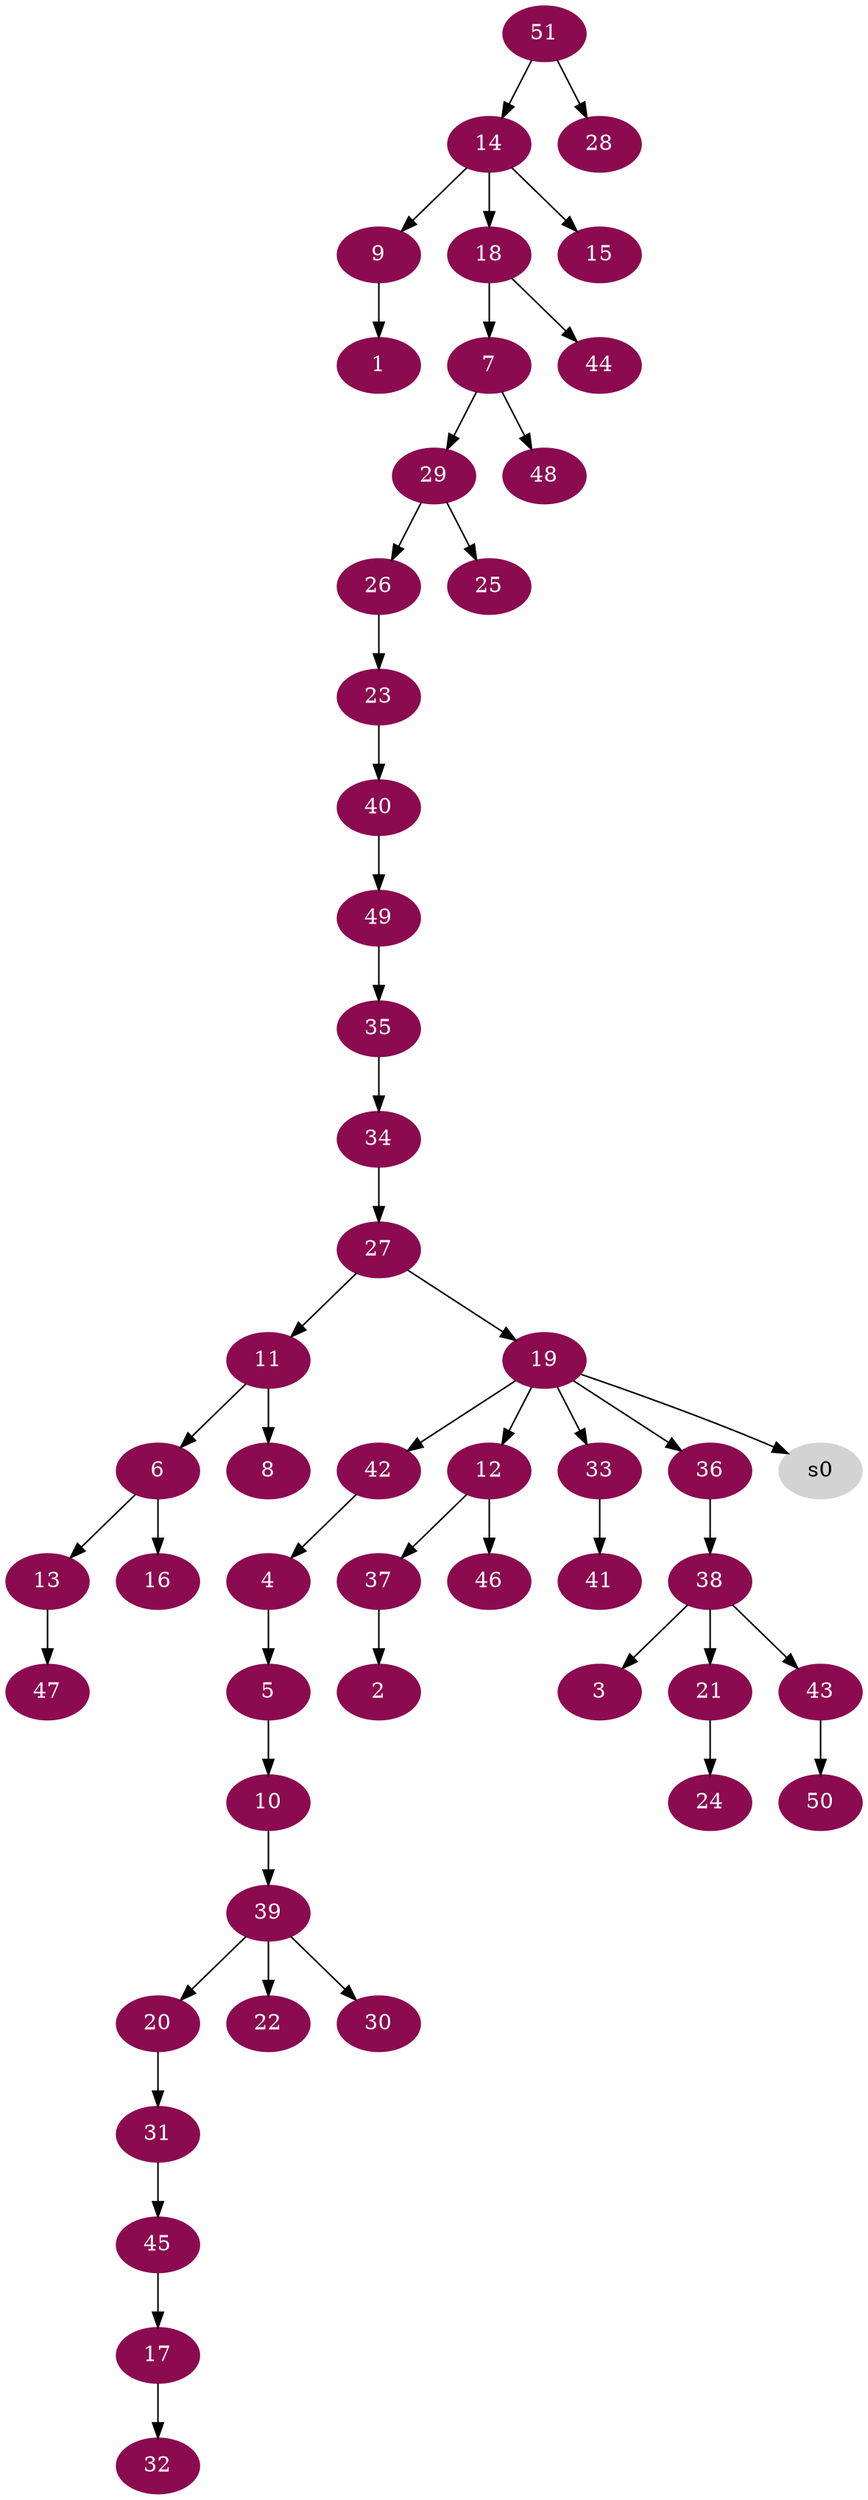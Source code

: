 digraph G {
node [color=deeppink4, style=filled, fontcolor=white];
9 -> 1;
37 -> 2;
38 -> 3;
42 -> 4;
4 -> 5;
11 -> 6;
18 -> 7;
11 -> 8;
14 -> 9;
5 -> 10;
27 -> 11;
19 -> 12;
6 -> 13;
51 -> 14;
14 -> 15;
6 -> 16;
45 -> 17;
14 -> 18;
27 -> 19;
39 -> 20;
38 -> 21;
39 -> 22;
26 -> 23;
21 -> 24;
29 -> 25;
29 -> 26;
34 -> 27;
51 -> 28;
7 -> 29;
39 -> 30;
20 -> 31;
17 -> 32;
19 -> 33;
35 -> 34;
49 -> 35;
19 -> 36;
12 -> 37;
36 -> 38;
10 -> 39;
23 -> 40;
33 -> 41;
19 -> 42;
38 -> 43;
18 -> 44;
31 -> 45;
12 -> 46;
13 -> 47;
7 -> 48;
40 -> 49;
43 -> 50;
node [color=lightgrey, style=filled, fontcolor=black];
19 -> s0;
}
